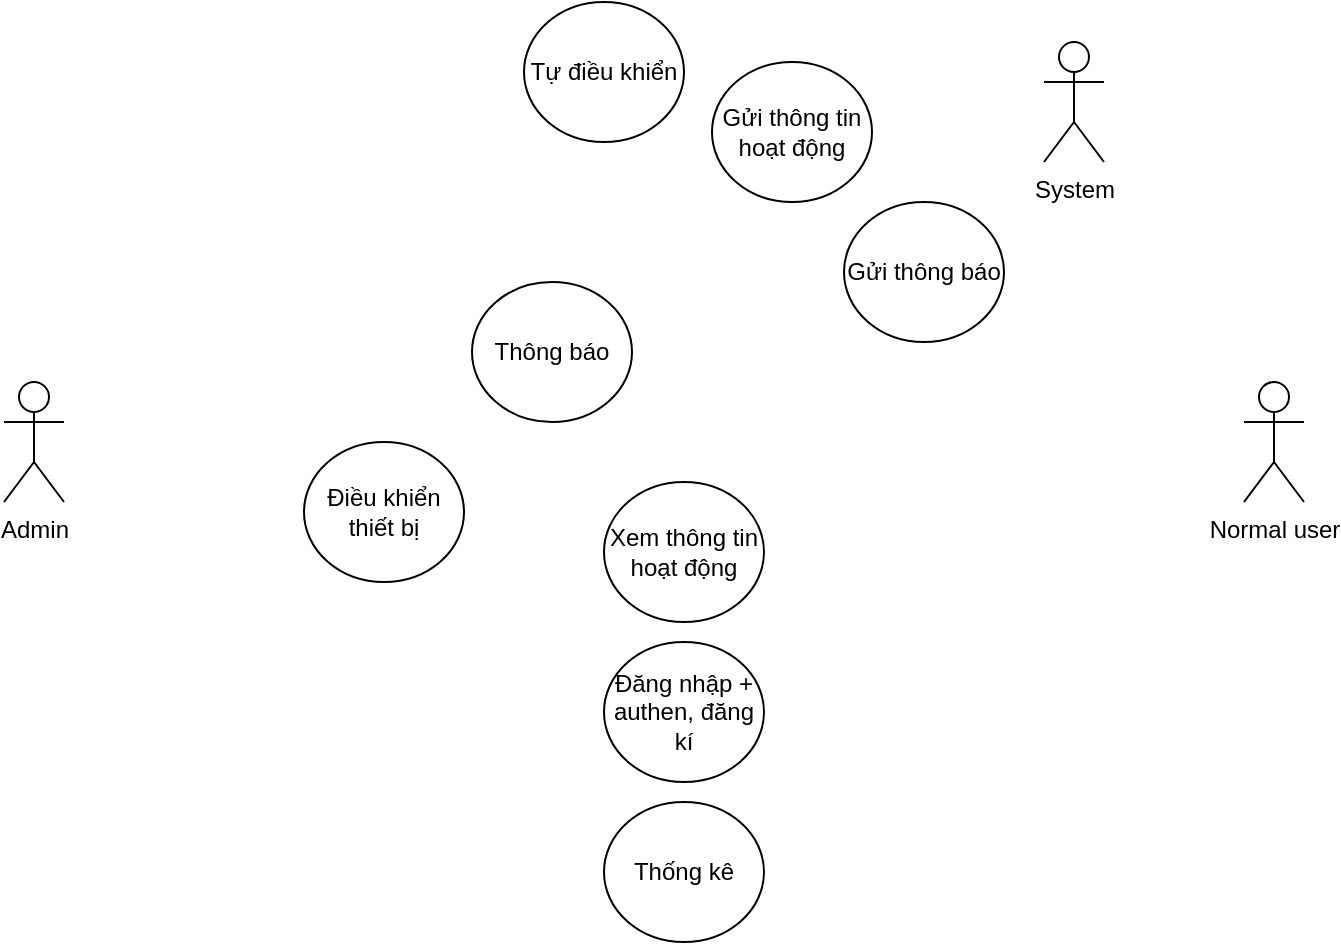 <mxfile version="20.8.23" type="google"><diagram name="Page-1" id="Gs4qEUFltZ7bUWOozk17"><mxGraphModel grid="1" page="1" gridSize="10" guides="1" tooltips="1" connect="1" arrows="1" fold="1" pageScale="1" pageWidth="827" pageHeight="1169" math="0" shadow="0"><root><mxCell id="0"/><mxCell id="1" parent="0"/><mxCell id="uzYhx_0hBrrOGjzf7BAf-1" value="Admin" style="shape=umlActor;verticalLabelPosition=bottom;verticalAlign=top;html=1;outlineConnect=0;" vertex="1" parent="1"><mxGeometry x="100" y="210" width="30" height="60" as="geometry"/></mxCell><mxCell id="uzYhx_0hBrrOGjzf7BAf-2" value="Normal user&lt;br&gt;" style="shape=umlActor;verticalLabelPosition=bottom;verticalAlign=top;html=1;outlineConnect=0;" vertex="1" parent="1"><mxGeometry x="720" y="210" width="30" height="60" as="geometry"/></mxCell><mxCell id="uzYhx_0hBrrOGjzf7BAf-3" value="Đăng nhập + authen, đăng kí" style="ellipse;whiteSpace=wrap;html=1;" vertex="1" parent="1"><mxGeometry x="400" y="340" width="80" height="70" as="geometry"/></mxCell><mxCell id="uzYhx_0hBrrOGjzf7BAf-4" value="Xem thông tin hoạt động" style="ellipse;whiteSpace=wrap;html=1;" vertex="1" parent="1"><mxGeometry x="400" y="260" width="80" height="70" as="geometry"/></mxCell><mxCell id="uzYhx_0hBrrOGjzf7BAf-6" value="Điều khiển thiết bị" style="ellipse;whiteSpace=wrap;html=1;" vertex="1" parent="1"><mxGeometry x="250" y="240" width="80" height="70" as="geometry"/></mxCell><mxCell id="uzYhx_0hBrrOGjzf7BAf-7" value="Thông báo" style="ellipse;whiteSpace=wrap;html=1;" vertex="1" parent="1"><mxGeometry x="334" y="160" width="80" height="70" as="geometry"/></mxCell><mxCell id="uzYhx_0hBrrOGjzf7BAf-8" value="Thống kê" style="ellipse;whiteSpace=wrap;html=1;" vertex="1" parent="1"><mxGeometry x="400" y="420" width="80" height="70" as="geometry"/></mxCell><mxCell id="uzYhx_0hBrrOGjzf7BAf-9" value="Tự điều khiển" style="ellipse;whiteSpace=wrap;html=1;" vertex="1" parent="1"><mxGeometry x="360" y="20" width="80" height="70" as="geometry"/></mxCell><mxCell id="uzYhx_0hBrrOGjzf7BAf-10" value="Gửi thông tin hoạt động" style="ellipse;whiteSpace=wrap;html=1;" vertex="1" parent="1"><mxGeometry x="454" y="50" width="80" height="70" as="geometry"/></mxCell><mxCell id="uzYhx_0hBrrOGjzf7BAf-11" value="System&lt;br&gt;" style="shape=umlActor;verticalLabelPosition=bottom;verticalAlign=top;html=1;outlineConnect=0;" vertex="1" parent="1"><mxGeometry x="620" y="40" width="30" height="60" as="geometry"/></mxCell><mxCell id="uzYhx_0hBrrOGjzf7BAf-12" value="Gửi thông báo" style="ellipse;whiteSpace=wrap;html=1;" vertex="1" parent="1"><mxGeometry x="520" y="120" width="80" height="70" as="geometry"/></mxCell></root></mxGraphModel></diagram></mxfile>